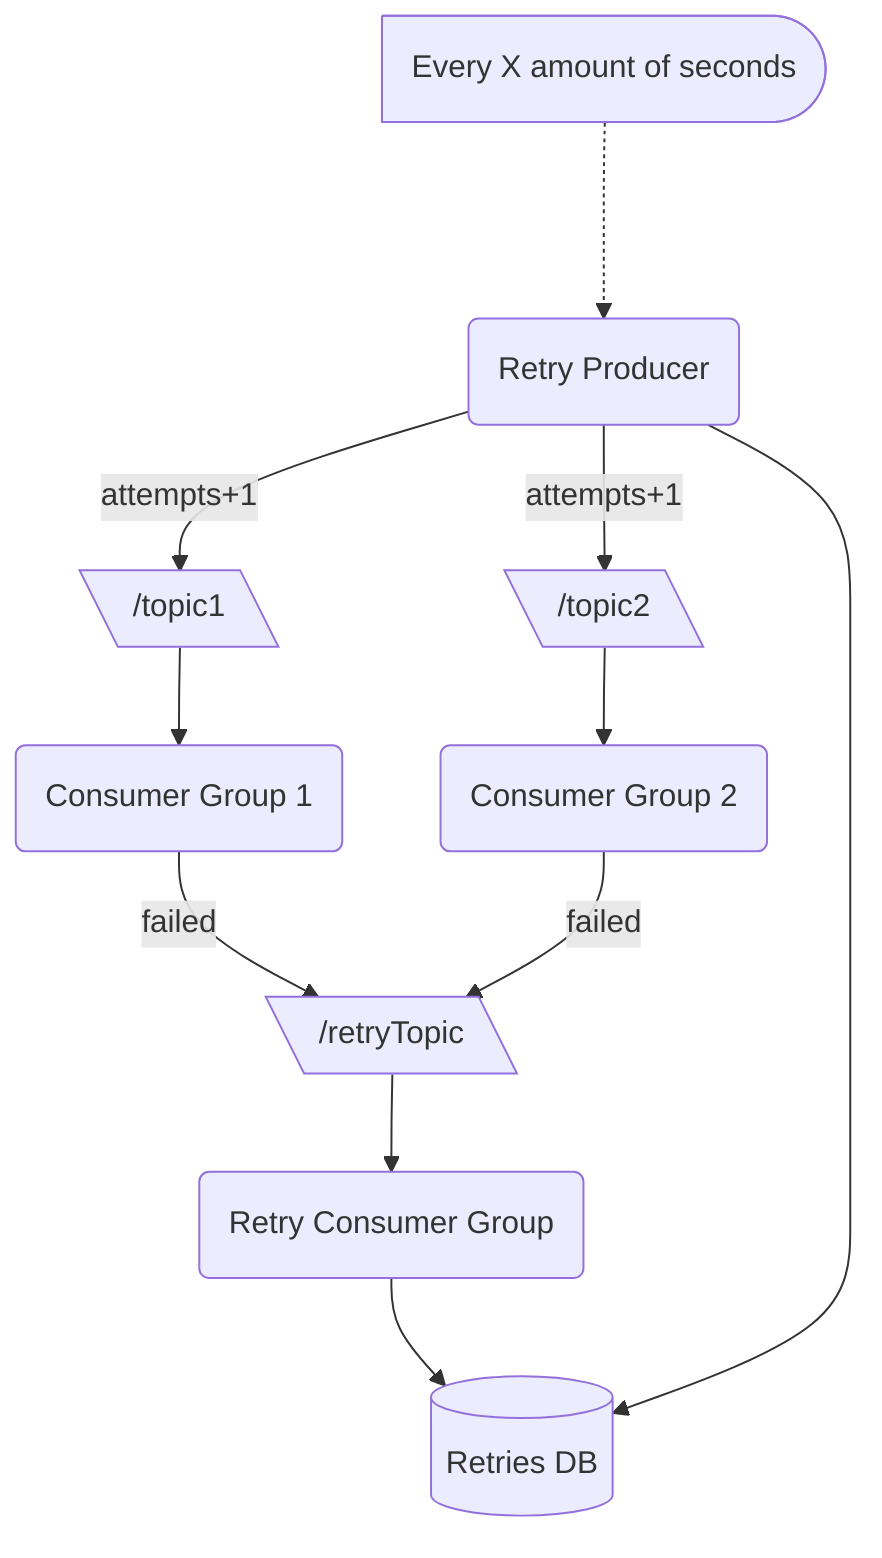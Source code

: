flowchart TD
%% Nodes
    topic1("/topic1")@{shape: lean-l}
    consumer1("Consumer Group 1")
    topic2("/topic2")@{shape: lean-l}
    consumer2("Consumer Group 2")
    retryTopic("/retryTopic")@{shape: lean-l}
    retryConsumerGroup("Retry Consumer Group")
    retriesDatabase(Retries DB)@{shape: database}
    cron(Every X amount of seconds)@{shape: delay}
    retryProducer("Retry Producer")

%% Edge connections between nodes
    topic1 --> consumer1 -->|failed| retryTopic
    topic2 --> consumer2 -->|failed| retryTopic
    retryTopic --> retryConsumerGroup --> retriesDatabase
    cron -..-> retryProducer --> retriesDatabase
    retryProducer --> |attempts+1|topic1
    retryProducer --> |attempts+1|topic2
